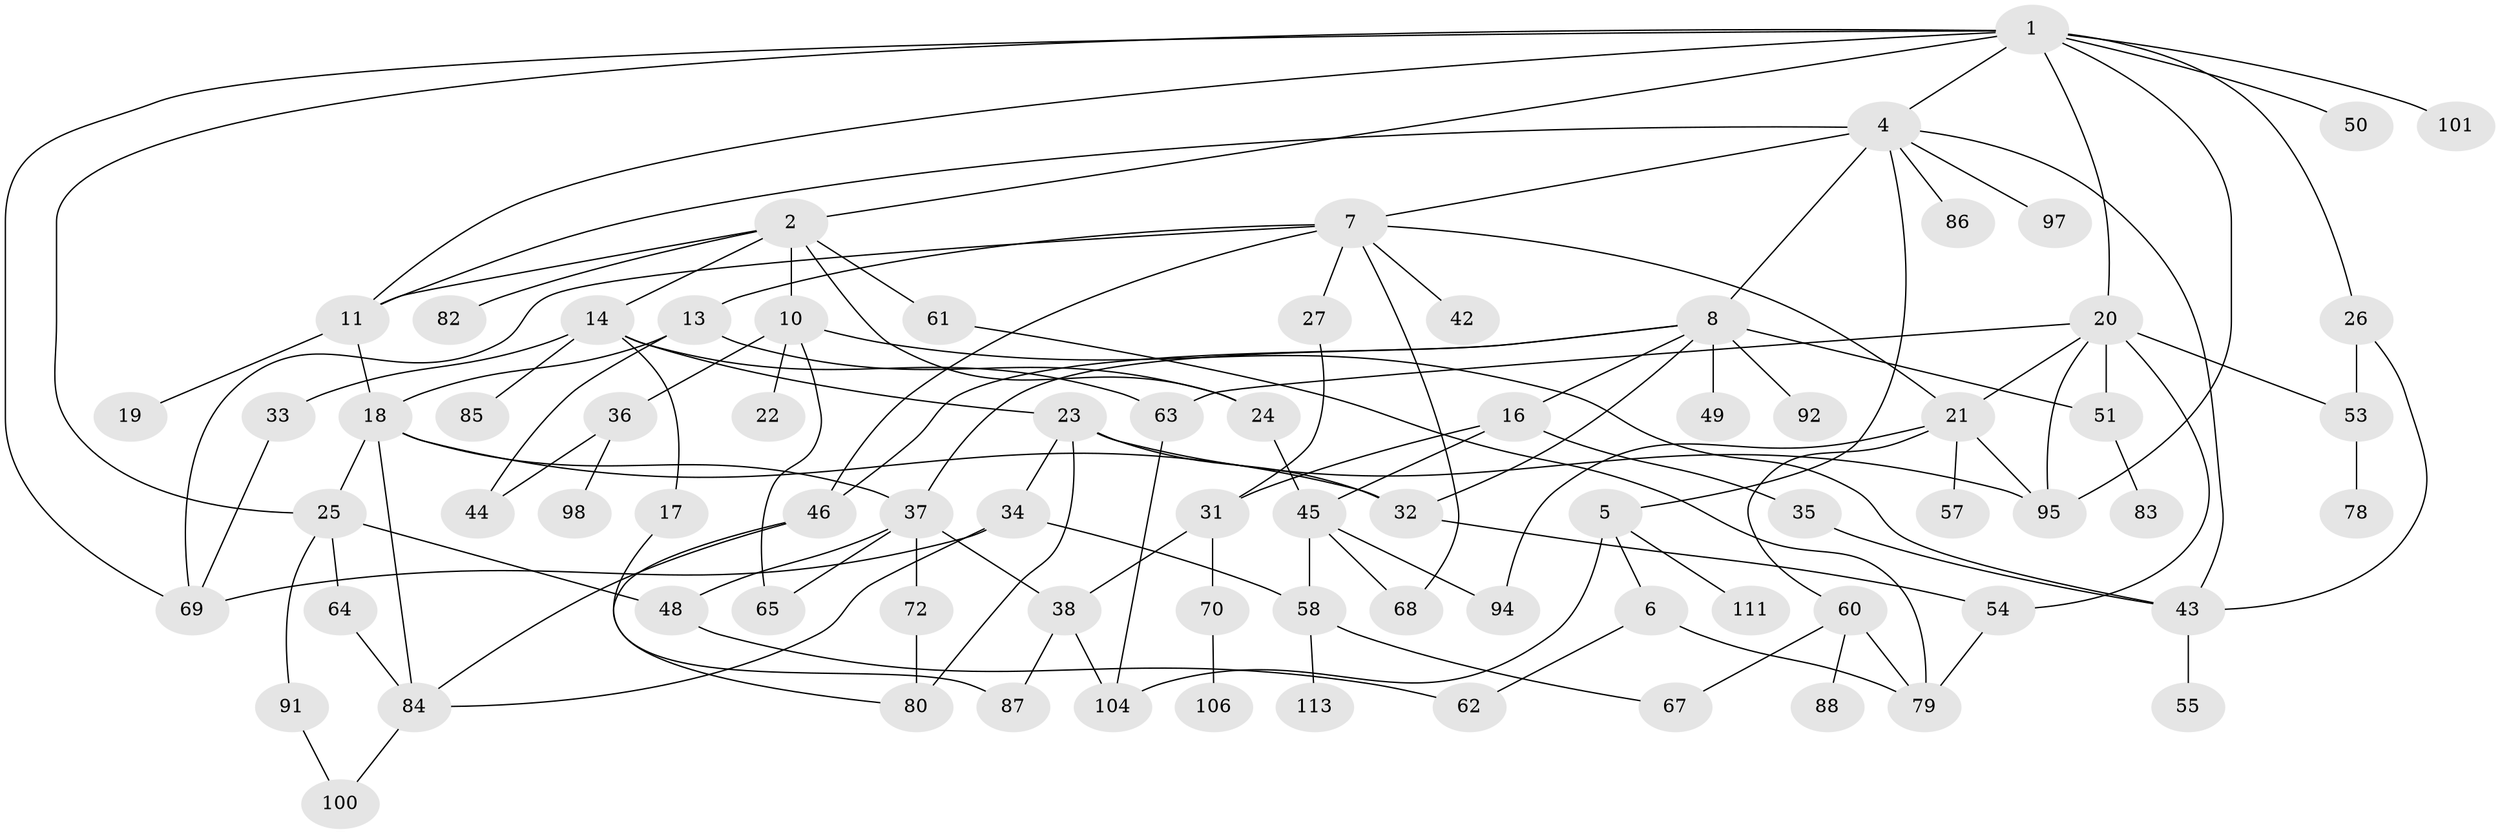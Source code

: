 // original degree distribution, {7: 0.008620689655172414, 4: 0.1896551724137931, 5: 0.05172413793103448, 8: 0.017241379310344827, 2: 0.2413793103448276, 6: 0.034482758620689655, 1: 0.2413793103448276, 3: 0.21551724137931033}
// Generated by graph-tools (version 1.1) at 2025/10/02/27/25 16:10:52]
// undirected, 78 vertices, 123 edges
graph export_dot {
graph [start="1"]
  node [color=gray90,style=filled];
  1 [super="+9"];
  2 [super="+3"];
  4 [super="+89"];
  5 [super="+47"];
  6 [super="+28"];
  7 [super="+12"];
  8 [super="+30"];
  10;
  11 [super="+93"];
  13 [super="+90"];
  14 [super="+15"];
  16;
  17 [super="+40"];
  18;
  19;
  20 [super="+41"];
  21 [super="+39"];
  22 [super="+52"];
  23 [super="+96"];
  24 [super="+29"];
  25 [super="+76"];
  26;
  27 [super="+56"];
  31 [super="+114"];
  32 [super="+103"];
  33;
  34;
  35;
  36 [super="+107"];
  37 [super="+66"];
  38 [super="+105"];
  42;
  43 [super="+102"];
  44;
  45 [super="+59"];
  46 [super="+71"];
  48;
  49;
  50;
  51 [super="+77"];
  53;
  54 [super="+116"];
  55;
  57;
  58 [super="+73"];
  60;
  61 [super="+108"];
  62 [super="+99"];
  63 [super="+75"];
  64;
  65;
  67 [super="+74"];
  68;
  69;
  70;
  72 [super="+115"];
  78;
  79 [super="+81"];
  80;
  82;
  83;
  84 [super="+110"];
  85;
  86;
  87;
  88;
  91;
  92;
  94 [super="+109"];
  95;
  97 [super="+112"];
  98;
  100;
  101;
  104;
  106;
  111;
  113;
  1 -- 2;
  1 -- 4;
  1 -- 20;
  1 -- 50;
  1 -- 101;
  1 -- 69;
  1 -- 25;
  1 -- 26;
  1 -- 95;
  1 -- 11;
  2 -- 10;
  2 -- 61;
  2 -- 82;
  2 -- 24;
  2 -- 11;
  2 -- 14;
  4 -- 5;
  4 -- 7;
  4 -- 8 [weight=2];
  4 -- 86;
  4 -- 43;
  4 -- 97;
  4 -- 11;
  5 -- 6;
  5 -- 104;
  5 -- 111;
  6 -- 79;
  6 -- 62;
  7 -- 68;
  7 -- 69;
  7 -- 42;
  7 -- 13;
  7 -- 46;
  7 -- 21;
  7 -- 27;
  8 -- 16;
  8 -- 92;
  8 -- 37;
  8 -- 49;
  8 -- 51;
  8 -- 46;
  8 -- 32;
  10 -- 22;
  10 -- 36;
  10 -- 43;
  10 -- 65;
  11 -- 19;
  11 -- 18;
  13 -- 18;
  13 -- 44;
  13 -- 24;
  14 -- 23;
  14 -- 63;
  14 -- 17;
  14 -- 85;
  14 -- 33;
  16 -- 31;
  16 -- 35;
  16 -- 45;
  17 -- 87;
  18 -- 25;
  18 -- 37;
  18 -- 84;
  18 -- 32;
  20 -- 21;
  20 -- 53;
  20 -- 54;
  20 -- 63;
  20 -- 95;
  20 -- 51;
  21 -- 95;
  21 -- 57;
  21 -- 60;
  21 -- 94;
  23 -- 32;
  23 -- 34;
  23 -- 80;
  23 -- 95;
  24 -- 45;
  25 -- 64;
  25 -- 48;
  25 -- 91;
  26 -- 53;
  26 -- 43;
  27 -- 31;
  31 -- 38;
  31 -- 70;
  32 -- 54;
  33 -- 69;
  34 -- 69;
  34 -- 58;
  34 -- 84;
  35 -- 43;
  36 -- 44;
  36 -- 98;
  37 -- 48;
  37 -- 72;
  37 -- 38;
  37 -- 65;
  38 -- 104;
  38 -- 87;
  43 -- 55;
  45 -- 58;
  45 -- 68;
  45 -- 94;
  46 -- 80;
  46 -- 84;
  48 -- 62;
  51 -- 83;
  53 -- 78;
  54 -- 79;
  58 -- 113;
  58 -- 67;
  60 -- 67;
  60 -- 88;
  60 -- 79;
  61 -- 79;
  63 -- 104;
  64 -- 84;
  70 -- 106;
  72 -- 80;
  84 -- 100;
  91 -- 100;
}
